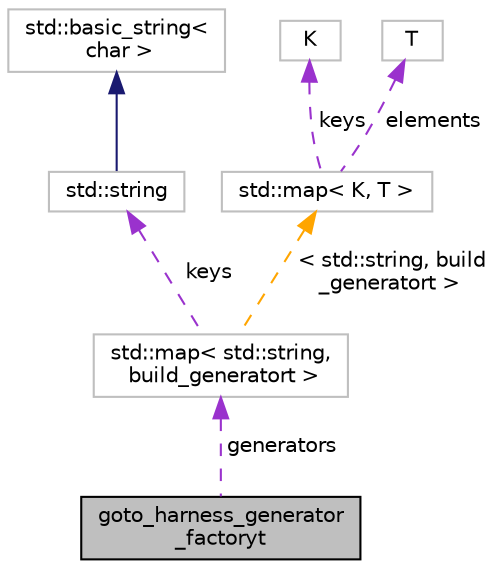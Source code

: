 digraph "goto_harness_generator_factoryt"
{
 // LATEX_PDF_SIZE
  bgcolor="transparent";
  edge [fontname="Helvetica",fontsize="10",labelfontname="Helvetica",labelfontsize="10"];
  node [fontname="Helvetica",fontsize="10",shape=record];
  Node1 [label="goto_harness_generator\l_factoryt",height=0.2,width=0.4,color="black", fillcolor="grey75", style="filled", fontcolor="black",tooltip="helper to select harness type by name."];
  Node2 -> Node1 [dir="back",color="darkorchid3",fontsize="10",style="dashed",label=" generators" ,fontname="Helvetica"];
  Node2 [label="std::map\< std::string,\l build_generatort \>",height=0.2,width=0.4,color="grey75",tooltip=" "];
  Node3 -> Node2 [dir="back",color="darkorchid3",fontsize="10",style="dashed",label=" keys" ,fontname="Helvetica"];
  Node3 [label="std::string",height=0.2,width=0.4,color="grey75",tooltip="STL class."];
  Node4 -> Node3 [dir="back",color="midnightblue",fontsize="10",style="solid",fontname="Helvetica"];
  Node4 [label="std::basic_string\<\l char \>",height=0.2,width=0.4,color="grey75",tooltip="STL class."];
  Node5 -> Node2 [dir="back",color="orange",fontsize="10",style="dashed",label=" \< std::string, build\l_generatort \>" ,fontname="Helvetica"];
  Node5 [label="std::map\< K, T \>",height=0.2,width=0.4,color="grey75",tooltip="STL class."];
  Node6 -> Node5 [dir="back",color="darkorchid3",fontsize="10",style="dashed",label=" keys" ,fontname="Helvetica"];
  Node6 [label="K",height=0.2,width=0.4,color="grey75",tooltip=" "];
  Node7 -> Node5 [dir="back",color="darkorchid3",fontsize="10",style="dashed",label=" elements" ,fontname="Helvetica"];
  Node7 [label="T",height=0.2,width=0.4,color="grey75",tooltip=" "];
}

